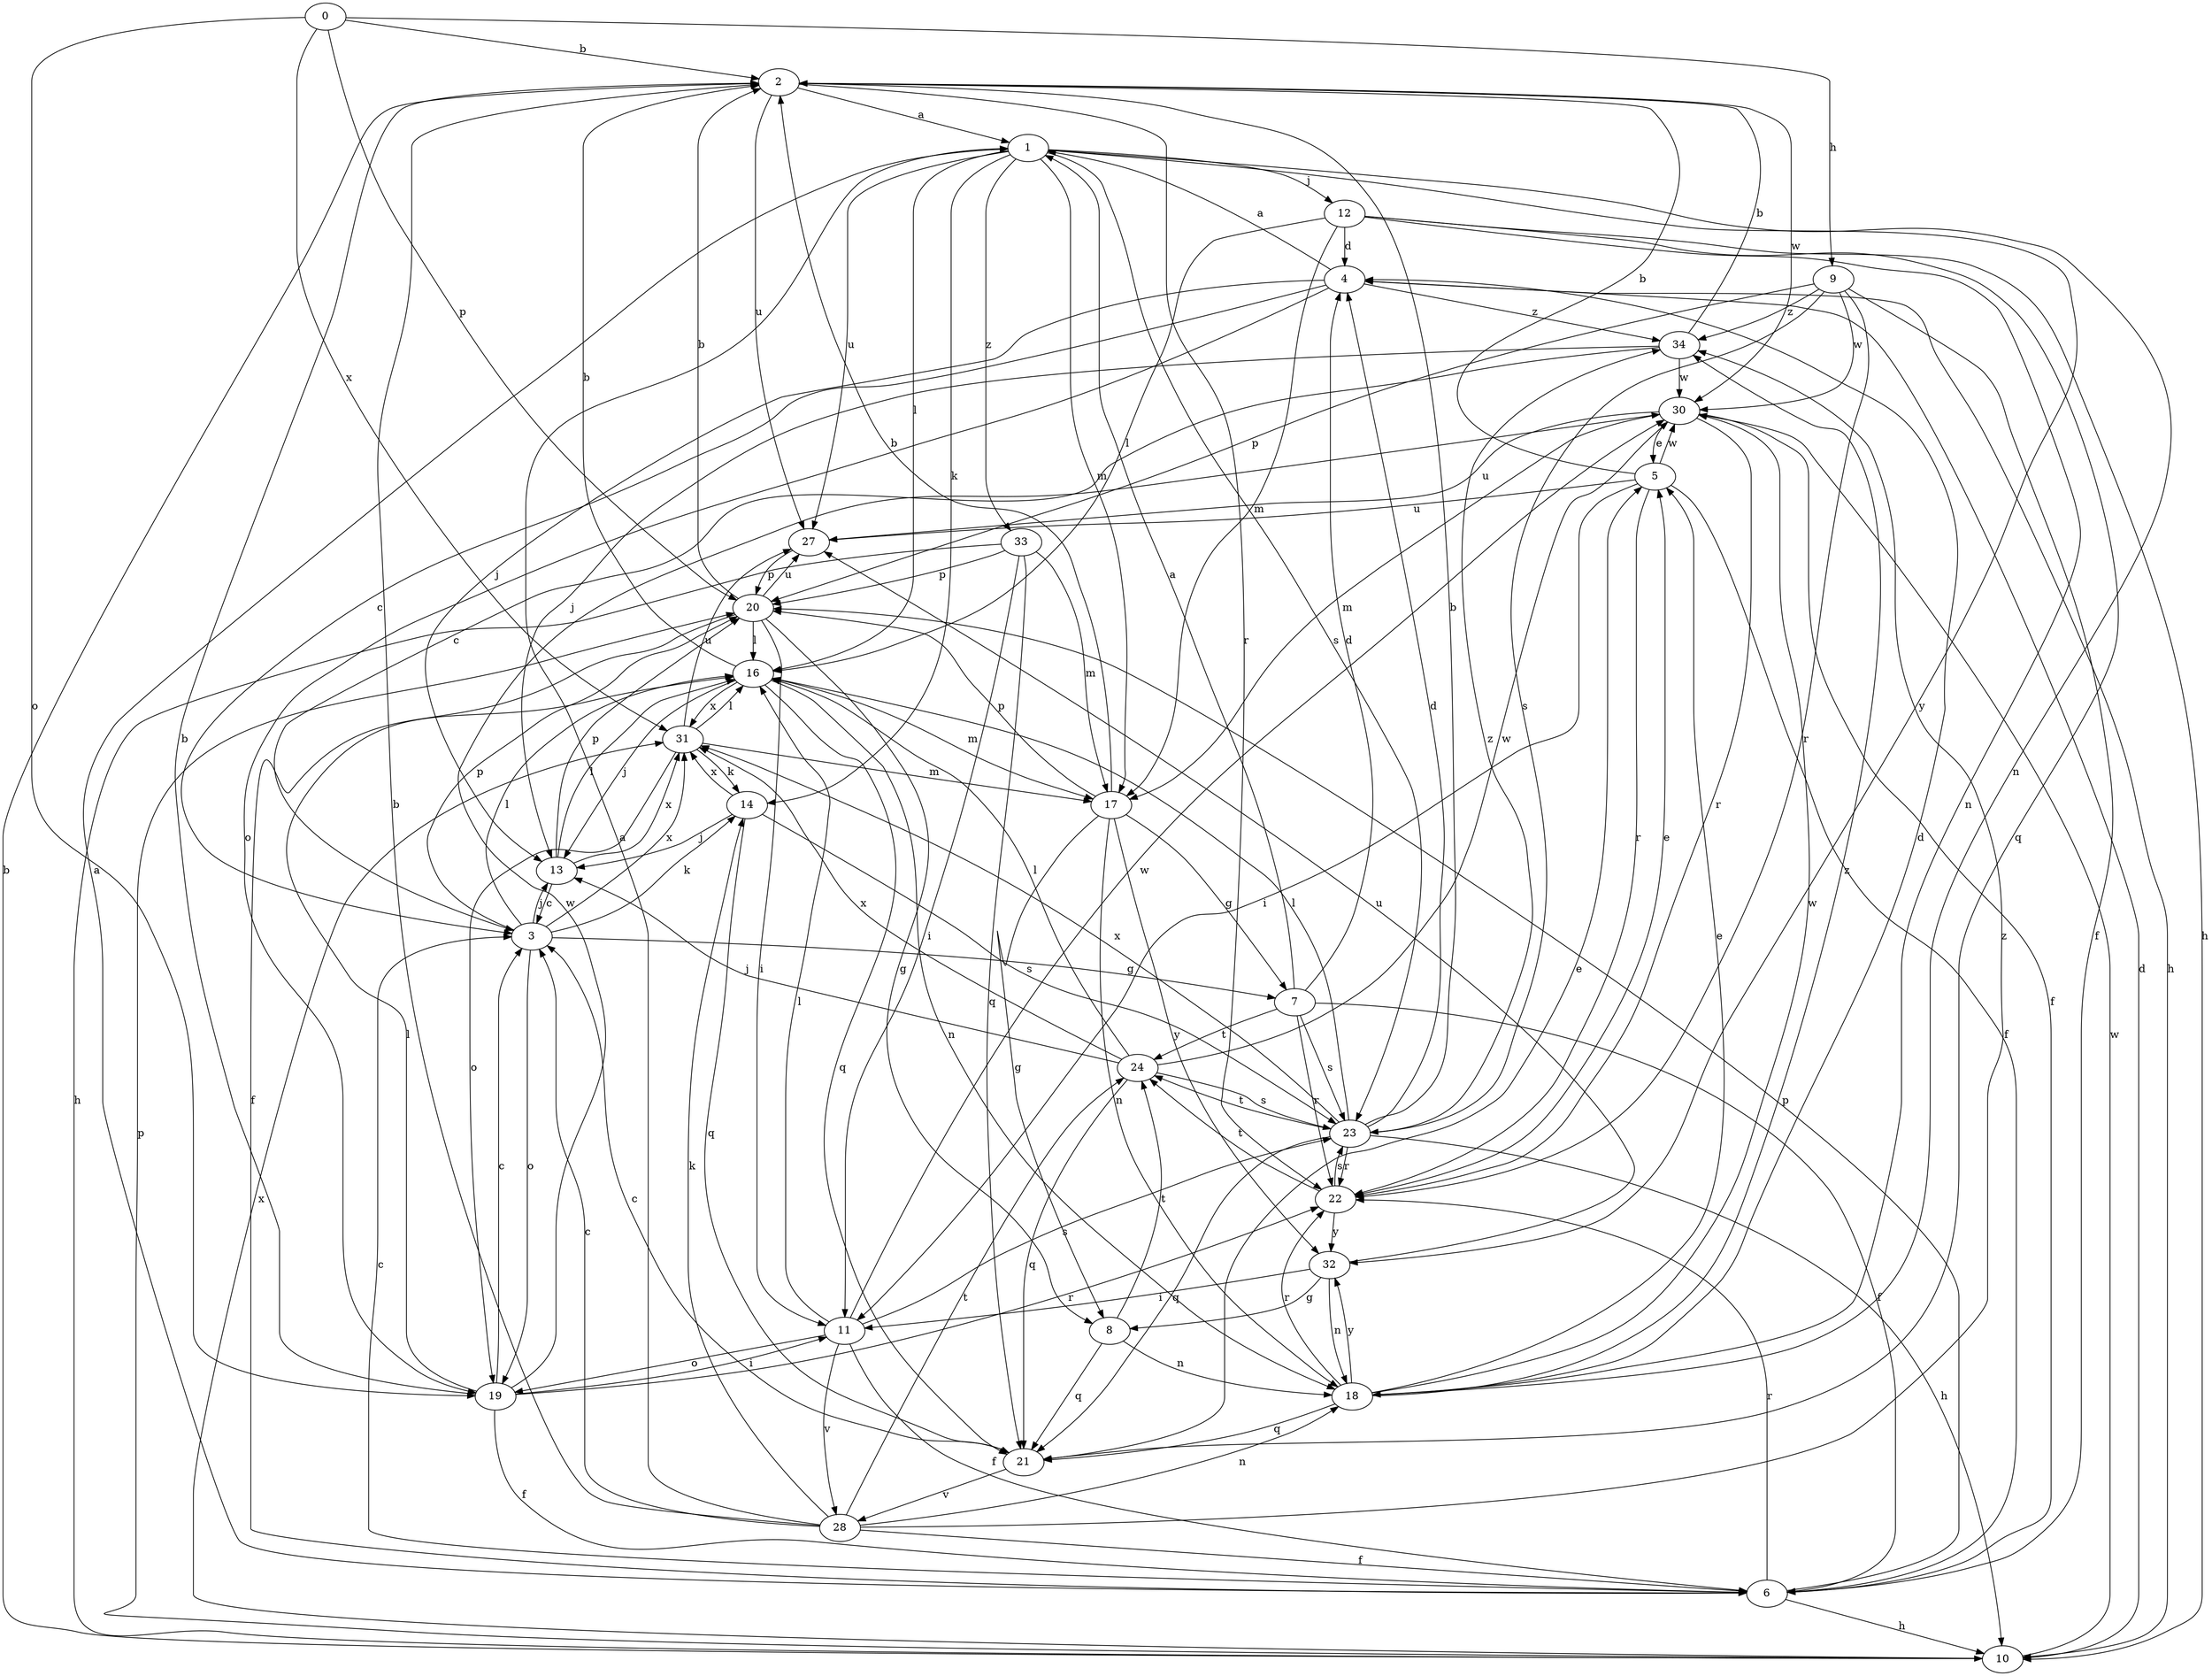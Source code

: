 strict digraph  {
0;
1;
2;
3;
4;
5;
6;
7;
8;
9;
10;
11;
12;
13;
14;
16;
17;
18;
19;
20;
21;
22;
23;
24;
27;
28;
30;
31;
32;
33;
34;
0 -> 2  [label=b];
0 -> 9  [label=h];
0 -> 19  [label=o];
0 -> 20  [label=p];
0 -> 31  [label=x];
1 -> 12  [label=j];
1 -> 14  [label=k];
1 -> 16  [label=l];
1 -> 17  [label=m];
1 -> 18  [label=n];
1 -> 23  [label=s];
1 -> 27  [label=u];
1 -> 32  [label=y];
1 -> 33  [label=z];
2 -> 1  [label=a];
2 -> 22  [label=r];
2 -> 27  [label=u];
2 -> 30  [label=w];
3 -> 7  [label=g];
3 -> 13  [label=j];
3 -> 14  [label=k];
3 -> 16  [label=l];
3 -> 19  [label=o];
3 -> 20  [label=p];
3 -> 31  [label=x];
4 -> 1  [label=a];
4 -> 3  [label=c];
4 -> 10  [label=h];
4 -> 13  [label=j];
4 -> 19  [label=o];
4 -> 34  [label=z];
5 -> 2  [label=b];
5 -> 6  [label=f];
5 -> 11  [label=i];
5 -> 22  [label=r];
5 -> 27  [label=u];
5 -> 30  [label=w];
6 -> 1  [label=a];
6 -> 3  [label=c];
6 -> 10  [label=h];
6 -> 20  [label=p];
6 -> 22  [label=r];
7 -> 1  [label=a];
7 -> 4  [label=d];
7 -> 6  [label=f];
7 -> 22  [label=r];
7 -> 23  [label=s];
7 -> 24  [label=t];
8 -> 18  [label=n];
8 -> 21  [label=q];
8 -> 24  [label=t];
9 -> 6  [label=f];
9 -> 20  [label=p];
9 -> 22  [label=r];
9 -> 23  [label=s];
9 -> 30  [label=w];
9 -> 34  [label=z];
10 -> 2  [label=b];
10 -> 4  [label=d];
10 -> 20  [label=p];
10 -> 30  [label=w];
10 -> 31  [label=x];
11 -> 6  [label=f];
11 -> 16  [label=l];
11 -> 19  [label=o];
11 -> 23  [label=s];
11 -> 28  [label=v];
11 -> 30  [label=w];
12 -> 4  [label=d];
12 -> 10  [label=h];
12 -> 16  [label=l];
12 -> 17  [label=m];
12 -> 18  [label=n];
12 -> 21  [label=q];
13 -> 3  [label=c];
13 -> 16  [label=l];
13 -> 20  [label=p];
13 -> 31  [label=x];
14 -> 13  [label=j];
14 -> 21  [label=q];
14 -> 23  [label=s];
14 -> 31  [label=x];
16 -> 2  [label=b];
16 -> 13  [label=j];
16 -> 17  [label=m];
16 -> 18  [label=n];
16 -> 21  [label=q];
16 -> 31  [label=x];
17 -> 2  [label=b];
17 -> 7  [label=g];
17 -> 8  [label=g];
17 -> 18  [label=n];
17 -> 20  [label=p];
17 -> 32  [label=y];
18 -> 4  [label=d];
18 -> 5  [label=e];
18 -> 21  [label=q];
18 -> 22  [label=r];
18 -> 30  [label=w];
18 -> 32  [label=y];
18 -> 34  [label=z];
19 -> 2  [label=b];
19 -> 3  [label=c];
19 -> 6  [label=f];
19 -> 11  [label=i];
19 -> 16  [label=l];
19 -> 22  [label=r];
19 -> 30  [label=w];
20 -> 2  [label=b];
20 -> 6  [label=f];
20 -> 8  [label=g];
20 -> 11  [label=i];
20 -> 16  [label=l];
20 -> 27  [label=u];
21 -> 3  [label=c];
21 -> 5  [label=e];
21 -> 28  [label=v];
22 -> 5  [label=e];
22 -> 23  [label=s];
22 -> 24  [label=t];
22 -> 32  [label=y];
23 -> 2  [label=b];
23 -> 4  [label=d];
23 -> 10  [label=h];
23 -> 16  [label=l];
23 -> 21  [label=q];
23 -> 22  [label=r];
23 -> 24  [label=t];
23 -> 31  [label=x];
23 -> 34  [label=z];
24 -> 13  [label=j];
24 -> 16  [label=l];
24 -> 21  [label=q];
24 -> 23  [label=s];
24 -> 30  [label=w];
24 -> 31  [label=x];
27 -> 20  [label=p];
28 -> 1  [label=a];
28 -> 2  [label=b];
28 -> 3  [label=c];
28 -> 6  [label=f];
28 -> 14  [label=k];
28 -> 18  [label=n];
28 -> 24  [label=t];
28 -> 34  [label=z];
30 -> 5  [label=e];
30 -> 6  [label=f];
30 -> 17  [label=m];
30 -> 22  [label=r];
30 -> 27  [label=u];
31 -> 14  [label=k];
31 -> 16  [label=l];
31 -> 17  [label=m];
31 -> 19  [label=o];
31 -> 27  [label=u];
32 -> 8  [label=g];
32 -> 11  [label=i];
32 -> 18  [label=n];
32 -> 27  [label=u];
33 -> 10  [label=h];
33 -> 11  [label=i];
33 -> 17  [label=m];
33 -> 20  [label=p];
33 -> 21  [label=q];
34 -> 2  [label=b];
34 -> 3  [label=c];
34 -> 13  [label=j];
34 -> 30  [label=w];
}
